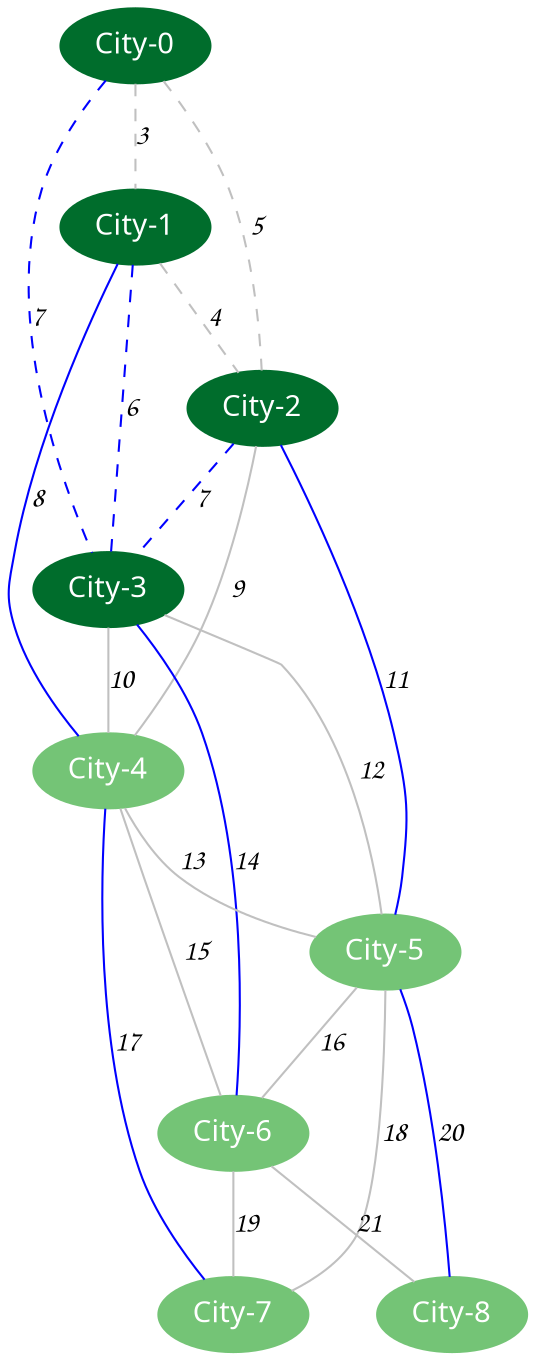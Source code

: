 strict graph G{    fontname="Papyrus"
    node [fontname="Papyrus",colorscheme=greens9]
    edge [fontname="Comic Sans MS"]
0 [label="City-0", style=filled, color=8,fontcolor=white]
1 [label="City-1", style=filled, color=8,fontcolor=white]
2 [label="City-2", style=filled, color=8,fontcolor=white]
3 [label="City-3", style=filled, color=8,fontcolor=white]
4 [label="City-4", style=filled, color=5,fontcolor=white]
5 [label="City-5", style=filled, color=5,fontcolor=white]
6 [label="City-6", style=filled, color=5,fontcolor=white]
7 [label="City-7", style=filled, color=5,fontcolor=white]
8 [label="City-8", style=filled, color=5,fontcolor=white]
0 -- 1 [label=3, style=dashed, color=gray]
0 -- 2 [label=5, style=dashed, color=gray]
0 -- 3 [label=7, style=dashed, color=gray]
1 -- 2 [label=4, style=dashed, color=gray]
1 -- 3 [label=6, style=dashed, color=gray]
1 -- 4 [label=8, style=line, color=gray]
2 -- 3 [label=7, style=dashed, color=gray]
2 -- 4 [label=9, style=line, color=gray]
2 -- 5 [label=11, style=line, color=gray]
3 -- 4 [label=10, style=line, color=gray]
3 -- 5 [label=12, style=line, color=gray]
3 -- 6 [label=14, style=line, color=gray]
4 -- 5 [label=13, style=line, color=gray]
4 -- 6 [label=15, style=line, color=gray]
4 -- 7 [label=17, style=line, color=gray]
5 -- 6 [label=16, style=line, color=gray]
5 -- 7 [label=18, style=line, color=gray]
5 -- 8 [label=20, style=line, color=gray]
6 -- 7 [label=19, style=line, color=gray]
6 -- 8 [label=21, style=line, color=gray]
0 -- 3 [label=7, style=dashed, color=blue]
2 -- 3 [label=7, style=dashed, color=blue]
1 -- 3 [label=6, style=dashed, color=blue]
4 -- 1 [label=8, style=line, color=blue]
5 -- 2 [label=11, style=line, color=blue]
6 -- 3 [label=14, style=line, color=blue]
7 -- 4 [label=17, style=line, color=blue]
4 -- 1 [label=8, style=line, color=blue]
8 -- 5 [label=20, style=line, color=blue]
5 -- 2 [label=11, style=line, color=blue]
}